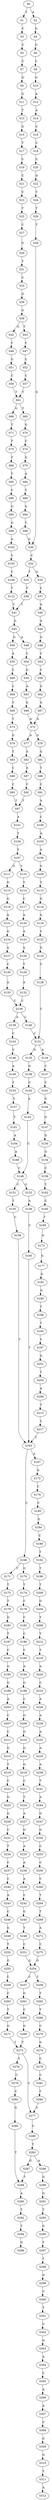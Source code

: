 strict digraph  {
	S0 -> S1 [ label = T ];
	S0 -> S2 [ label = A ];
	S1 -> S3 [ label = C ];
	S2 -> S4 [ label = G ];
	S3 -> S5 [ label = C ];
	S4 -> S6 [ label = G ];
	S5 -> S7 [ label = C ];
	S6 -> S8 [ label = C ];
	S7 -> S9 [ label = G ];
	S8 -> S10 [ label = G ];
	S9 -> S11 [ label = G ];
	S10 -> S12 [ label = A ];
	S11 -> S13 [ label = T ];
	S12 -> S14 [ label = A ];
	S13 -> S15 [ label = G ];
	S14 -> S16 [ label = C ];
	S15 -> S17 [ label = T ];
	S16 -> S18 [ label = C ];
	S17 -> S19 [ label = C ];
	S18 -> S20 [ label = C ];
	S19 -> S21 [ label = C ];
	S20 -> S22 [ label = G ];
	S21 -> S23 [ label = C ];
	S22 -> S24 [ label = T ];
	S23 -> S25 [ label = T ];
	S24 -> S26 [ label = T ];
	S25 -> S27 [ label = C ];
	S26 -> S28 [ label = T ];
	S27 -> S29 [ label = G ];
	S28 -> S30 [ label = G ];
	S29 -> S31 [ label = T ];
	S30 -> S32 [ label = C ];
	S31 -> S33 [ label = C ];
	S32 -> S34 [ label = G ];
	S32 -> S35 [ label = T ];
	S33 -> S36 [ label = G ];
	S34 -> S37 [ label = C ];
	S35 -> S38 [ label = T ];
	S36 -> S39 [ label = G ];
	S37 -> S40 [ label = G ];
	S38 -> S41 [ label = T ];
	S39 -> S42 [ label = G ];
	S39 -> S43 [ label = T ];
	S40 -> S44 [ label = A ];
	S41 -> S45 [ label = G ];
	S42 -> S46 [ label = C ];
	S43 -> S47 [ label = C ];
	S44 -> S48 [ label = G ];
	S45 -> S49 [ label = A ];
	S45 -> S50 [ label = G ];
	S46 -> S51 [ label = G ];
	S47 -> S52 [ label = C ];
	S48 -> S53 [ label = C ];
	S49 -> S54 [ label = C ];
	S50 -> S55 [ label = A ];
	S51 -> S56 [ label = C ];
	S52 -> S57 [ label = C ];
	S53 -> S58 [ label = C ];
	S54 -> S59 [ label = G ];
	S55 -> S60 [ label = C ];
	S56 -> S61 [ label = T ];
	S57 -> S61 [ label = T ];
	S58 -> S62 [ label = G ];
	S59 -> S63 [ label = A ];
	S60 -> S64 [ label = C ];
	S61 -> S65 [ label = T ];
	S61 -> S66 [ label = G ];
	S62 -> S67 [ label = G ];
	S63 -> S68 [ label = G ];
	S64 -> S69 [ label = T ];
	S65 -> S70 [ label = G ];
	S66 -> S71 [ label = T ];
	S67 -> S72 [ label = A ];
	S68 -> S72 [ label = A ];
	S69 -> S73 [ label = T ];
	S70 -> S74 [ label = C ];
	S71 -> S75 [ label = T ];
	S72 -> S76 [ label = G ];
	S72 -> S77 [ label = A ];
	S73 -> S78 [ label = G ];
	S74 -> S79 [ label = G ];
	S75 -> S80 [ label = T ];
	S76 -> S81 [ label = G ];
	S77 -> S82 [ label = A ];
	S78 -> S83 [ label = T ];
	S79 -> S84 [ label = A ];
	S80 -> S85 [ label = T ];
	S81 -> S86 [ label = T ];
	S82 -> S87 [ label = A ];
	S83 -> S88 [ label = C ];
	S84 -> S89 [ label = T ];
	S85 -> S90 [ label = C ];
	S86 -> S91 [ label = C ];
	S87 -> S92 [ label = C ];
	S88 -> S93 [ label = C ];
	S89 -> S94 [ label = G ];
	S90 -> S95 [ label = G ];
	S91 -> S96 [ label = A ];
	S92 -> S97 [ label = T ];
	S93 -> S97 [ label = T ];
	S94 -> S98 [ label = T ];
	S95 -> S99 [ label = G ];
	S96 -> S100 [ label = C ];
	S97 -> S101 [ label = A ];
	S98 -> S30 [ label = G ];
	S99 -> S102 [ label = A ];
	S100 -> S103 [ label = A ];
	S101 -> S104 [ label = T ];
	S102 -> S105 [ label = C ];
	S103 -> S106 [ label = A ];
	S104 -> S107 [ label = T ];
	S105 -> S108 [ label = C ];
	S106 -> S109 [ label = G ];
	S107 -> S110 [ label = T ];
	S107 -> S111 [ label = G ];
	S108 -> S112 [ label = T ];
	S109 -> S113 [ label = T ];
	S110 -> S114 [ label = T ];
	S111 -> S115 [ label = G ];
	S112 -> S41 [ label = T ];
	S113 -> S116 [ label = G ];
	S114 -> S117 [ label = C ];
	S115 -> S118 [ label = G ];
	S116 -> S119 [ label = G ];
	S117 -> S120 [ label = A ];
	S118 -> S121 [ label = A ];
	S119 -> S122 [ label = C ];
	S120 -> S123 [ label = A ];
	S121 -> S124 [ label = G ];
	S122 -> S125 [ label = G ];
	S123 -> S126 [ label = A ];
	S124 -> S127 [ label = A ];
	S125 -> S128 [ label = C ];
	S126 -> S129 [ label = T ];
	S127 -> S130 [ label = C ];
	S128 -> S131 [ label = C ];
	S129 -> S132 [ label = A ];
	S130 -> S133 [ label = A ];
	S131 -> S134 [ label = A ];
	S131 -> S135 [ label = G ];
	S132 -> S136 [ label = C ];
	S133 -> S136 [ label = C ];
	S134 -> S137 [ label = C ];
	S135 -> S138 [ label = G ];
	S136 -> S139 [ label = A ];
	S136 -> S140 [ label = C ];
	S137 -> S141 [ label = C ];
	S138 -> S142 [ label = C ];
	S139 -> S143 [ label = C ];
	S140 -> S131 [ label = C ];
	S141 -> S144 [ label = G ];
	S142 -> S145 [ label = A ];
	S143 -> S146 [ label = C ];
	S144 -> S147 [ label = G ];
	S145 -> S148 [ label = C ];
	S146 -> S149 [ label = A ];
	S147 -> S150 [ label = G ];
	S148 -> S151 [ label = C ];
	S148 -> S152 [ label = G ];
	S149 -> S153 [ label = T ];
	S150 -> S154 [ label = G ];
	S151 -> S155 [ label = T ];
	S152 -> S156 [ label = A ];
	S153 -> S157 [ label = T ];
	S154 -> S158 [ label = C ];
	S155 -> S159 [ label = C ];
	S156 -> S160 [ label = C ];
	S157 -> S161 [ label = T ];
	S158 -> S162 [ label = T ];
	S159 -> S163 [ label = T ];
	S160 -> S163 [ label = T ];
	S161 -> S164 [ label = A ];
	S162 -> S165 [ label = C ];
	S163 -> S166 [ label = C ];
	S163 -> S167 [ label = A ];
	S164 -> S168 [ label = A ];
	S165 -> S169 [ label = T ];
	S166 -> S170 [ label = G ];
	S166 -> S171 [ label = C ];
	S167 -> S172 [ label = G ];
	S168 -> S148 [ label = C ];
	S169 -> S173 [ label = G ];
	S170 -> S174 [ label = T ];
	S171 -> S175 [ label = T ];
	S172 -> S176 [ label = C ];
	S173 -> S177 [ label = G ];
	S174 -> S178 [ label = C ];
	S175 -> S179 [ label = T ];
	S176 -> S180 [ label = C ];
	S177 -> S181 [ label = G ];
	S178 -> S182 [ label = C ];
	S179 -> S183 [ label = G ];
	S180 -> S184 [ label = G ];
	S181 -> S185 [ label = G ];
	S182 -> S186 [ label = C ];
	S183 -> S187 [ label = T ];
	S184 -> S188 [ label = C ];
	S185 -> S189 [ label = T ];
	S186 -> S190 [ label = C ];
	S187 -> S191 [ label = C ];
	S188 -> S192 [ label = T ];
	S189 -> S193 [ label = T ];
	S190 -> S194 [ label = A ];
	S191 -> S195 [ label = G ];
	S192 -> S196 [ label = T ];
	S193 -> S197 [ label = C ];
	S194 -> S198 [ label = G ];
	S195 -> S199 [ label = G ];
	S196 -> S200 [ label = T ];
	S197 -> S201 [ label = G ];
	S198 -> S202 [ label = C ];
	S199 -> S203 [ label = A ];
	S200 -> S204 [ label = G ];
	S201 -> S205 [ label = T ];
	S202 -> S206 [ label = G ];
	S203 -> S207 [ label = C ];
	S204 -> S208 [ label = T ];
	S205 -> S209 [ label = A ];
	S206 -> S210 [ label = G ];
	S207 -> S211 [ label = C ];
	S208 -> S212 [ label = T ];
	S209 -> S213 [ label = T ];
	S210 -> S214 [ label = G ];
	S211 -> S215 [ label = G ];
	S212 -> S216 [ label = T ];
	S213 -> S217 [ label = C ];
	S214 -> S218 [ label = G ];
	S215 -> S219 [ label = T ];
	S216 -> S220 [ label = A ];
	S217 -> S163 [ label = T ];
	S218 -> S221 [ label = C ];
	S219 -> S222 [ label = C ];
	S220 -> S223 [ label = C ];
	S221 -> S224 [ label = T ];
	S222 -> S225 [ label = G ];
	S223 -> S226 [ label = A ];
	S224 -> S227 [ label = A ];
	S225 -> S228 [ label = G ];
	S226 -> S229 [ label = A ];
	S227 -> S230 [ label = G ];
	S228 -> S231 [ label = C ];
	S229 -> S232 [ label = A ];
	S230 -> S233 [ label = A ];
	S231 -> S234 [ label = T ];
	S232 -> S235 [ label = A ];
	S233 -> S236 [ label = A ];
	S234 -> S237 [ label = C ];
	S235 -> S238 [ label = A ];
	S236 -> S239 [ label = A ];
	S237 -> S240 [ label = C ];
	S238 -> S241 [ label = T ];
	S239 -> S242 [ label = C ];
	S240 -> S243 [ label = A ];
	S241 -> S244 [ label = A ];
	S242 -> S245 [ label = G ];
	S243 -> S246 [ label = C ];
	S244 -> S247 [ label = G ];
	S245 -> S248 [ label = T ];
	S246 -> S249 [ label = G ];
	S247 -> S250 [ label = G ];
	S248 -> S251 [ label = C ];
	S249 -> S252 [ label = T ];
	S250 -> S253 [ label = C ];
	S251 -> S254 [ label = G ];
	S252 -> S255 [ label = G ];
	S253 -> S256 [ label = C ];
	S254 -> S257 [ label = C ];
	S254 -> S258 [ label = T ];
	S255 -> S259 [ label = C ];
	S256 -> S260 [ label = C ];
	S257 -> S261 [ label = G ];
	S258 -> S262 [ label = T ];
	S259 -> S263 [ label = C ];
	S260 -> S264 [ label = T ];
	S261 -> S265 [ label = C ];
	S262 -> S266 [ label = T ];
	S263 -> S267 [ label = T ];
	S264 -> S268 [ label = T ];
	S265 -> S269 [ label = G ];
	S266 -> S270 [ label = C ];
	S267 -> S271 [ label = G ];
	S268 -> S272 [ label = A ];
	S269 -> S273 [ label = T ];
	S270 -> S274 [ label = G ];
	S271 -> S273 [ label = T ];
	S272 -> S275 [ label = C ];
	S273 -> S276 [ label = T ];
	S273 -> S277 [ label = C ];
	S274 -> S278 [ label = C ];
	S275 -> S254 [ label = G ];
	S276 -> S279 [ label = C ];
	S277 -> S280 [ label = C ];
	S278 -> S281 [ label = C ];
	S279 -> S282 [ label = C ];
	S280 -> S283 [ label = T ];
	S281 -> S284 [ label = T ];
	S282 -> S285 [ label = G ];
	S283 -> S286 [ label = A ];
	S283 -> S287 [ label = G ];
	S284 -> S277 [ label = C ];
	S285 -> S288 [ label = T ];
	S286 -> S289 [ label = G ];
	S287 -> S288 [ label = T ];
	S288 -> S290 [ label = A ];
	S289 -> S291 [ label = G ];
	S290 -> S292 [ label = T ];
	S291 -> S293 [ label = T ];
	S292 -> S294 [ label = T ];
	S293 -> S295 [ label = G ];
	S294 -> S296 [ label = G ];
	S295 -> S297 [ label = T ];
	S297 -> S298 [ label = T ];
	S298 -> S299 [ label = G ];
	S299 -> S300 [ label = C ];
	S300 -> S301 [ label = T ];
	S301 -> S302 [ label = C ];
	S302 -> S303 [ label = G ];
	S303 -> S304 [ label = A ];
	S304 -> S305 [ label = C ];
	S305 -> S306 [ label = A ];
	S306 -> S307 [ label = A ];
	S307 -> S308 [ label = C ];
	S308 -> S309 [ label = G ];
	S309 -> S310 [ label = G ];
	S310 -> S311 [ label = T ];
	S311 -> S312 [ label = A ];
}
